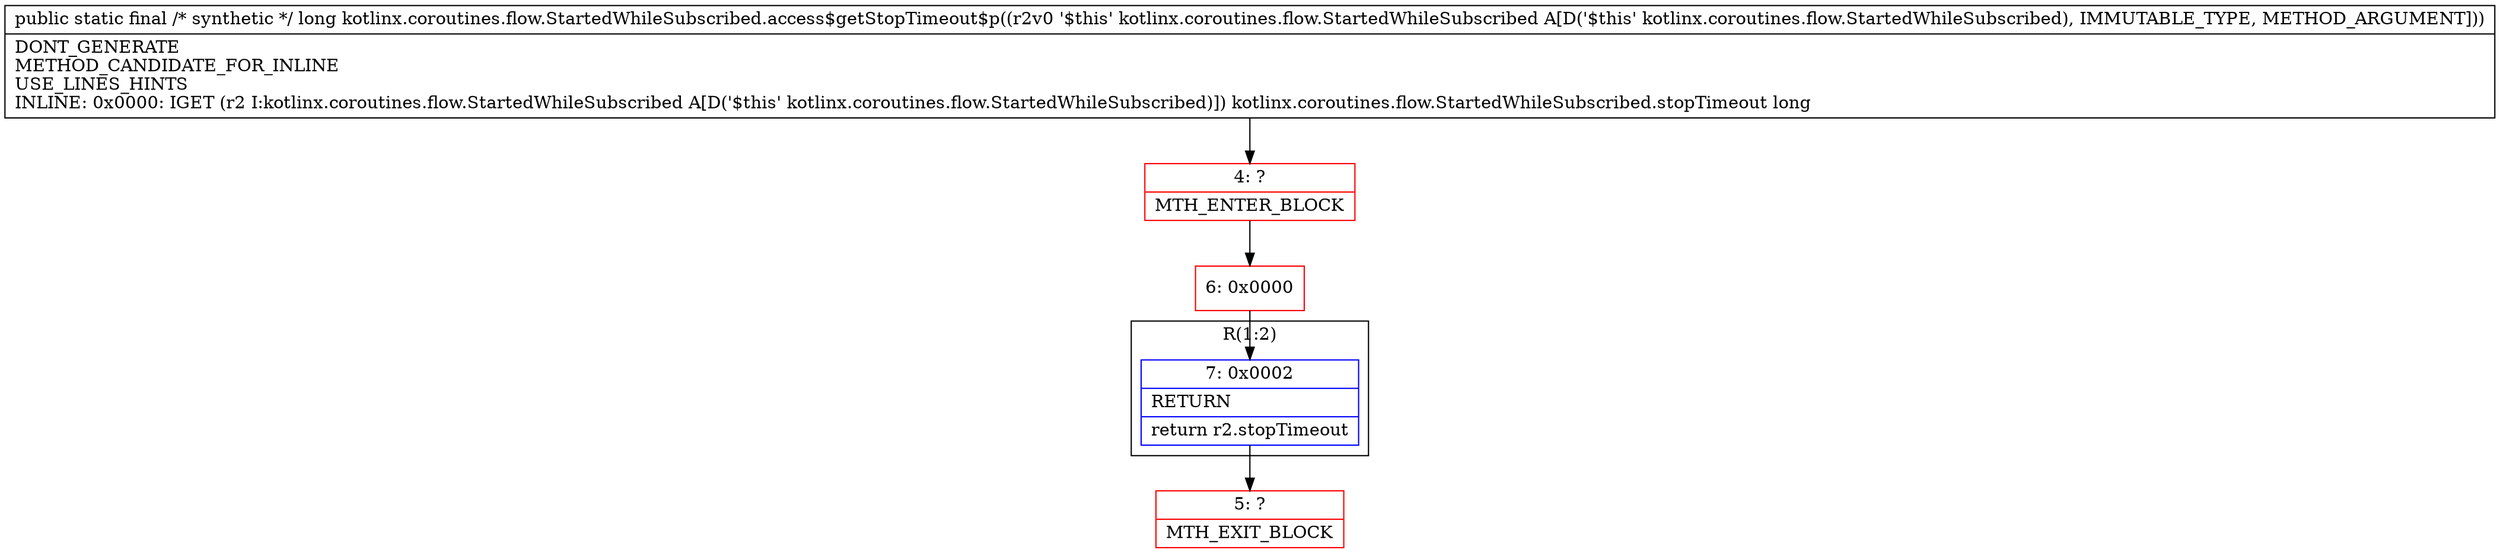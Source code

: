 digraph "CFG forkotlinx.coroutines.flow.StartedWhileSubscribed.access$getStopTimeout$p(Lkotlinx\/coroutines\/flow\/StartedWhileSubscribed;)J" {
subgraph cluster_Region_292588709 {
label = "R(1:2)";
node [shape=record,color=blue];
Node_7 [shape=record,label="{7\:\ 0x0002|RETURN\l|return r2.stopTimeout\l}"];
}
Node_4 [shape=record,color=red,label="{4\:\ ?|MTH_ENTER_BLOCK\l}"];
Node_6 [shape=record,color=red,label="{6\:\ 0x0000}"];
Node_5 [shape=record,color=red,label="{5\:\ ?|MTH_EXIT_BLOCK\l}"];
MethodNode[shape=record,label="{public static final \/* synthetic *\/ long kotlinx.coroutines.flow.StartedWhileSubscribed.access$getStopTimeout$p((r2v0 '$this' kotlinx.coroutines.flow.StartedWhileSubscribed A[D('$this' kotlinx.coroutines.flow.StartedWhileSubscribed), IMMUTABLE_TYPE, METHOD_ARGUMENT]))  | DONT_GENERATE\lMETHOD_CANDIDATE_FOR_INLINE\lUSE_LINES_HINTS\lINLINE: 0x0000: IGET  (r2 I:kotlinx.coroutines.flow.StartedWhileSubscribed A[D('$this' kotlinx.coroutines.flow.StartedWhileSubscribed)]) kotlinx.coroutines.flow.StartedWhileSubscribed.stopTimeout long\l}"];
MethodNode -> Node_4;Node_7 -> Node_5;
Node_4 -> Node_6;
Node_6 -> Node_7;
}

